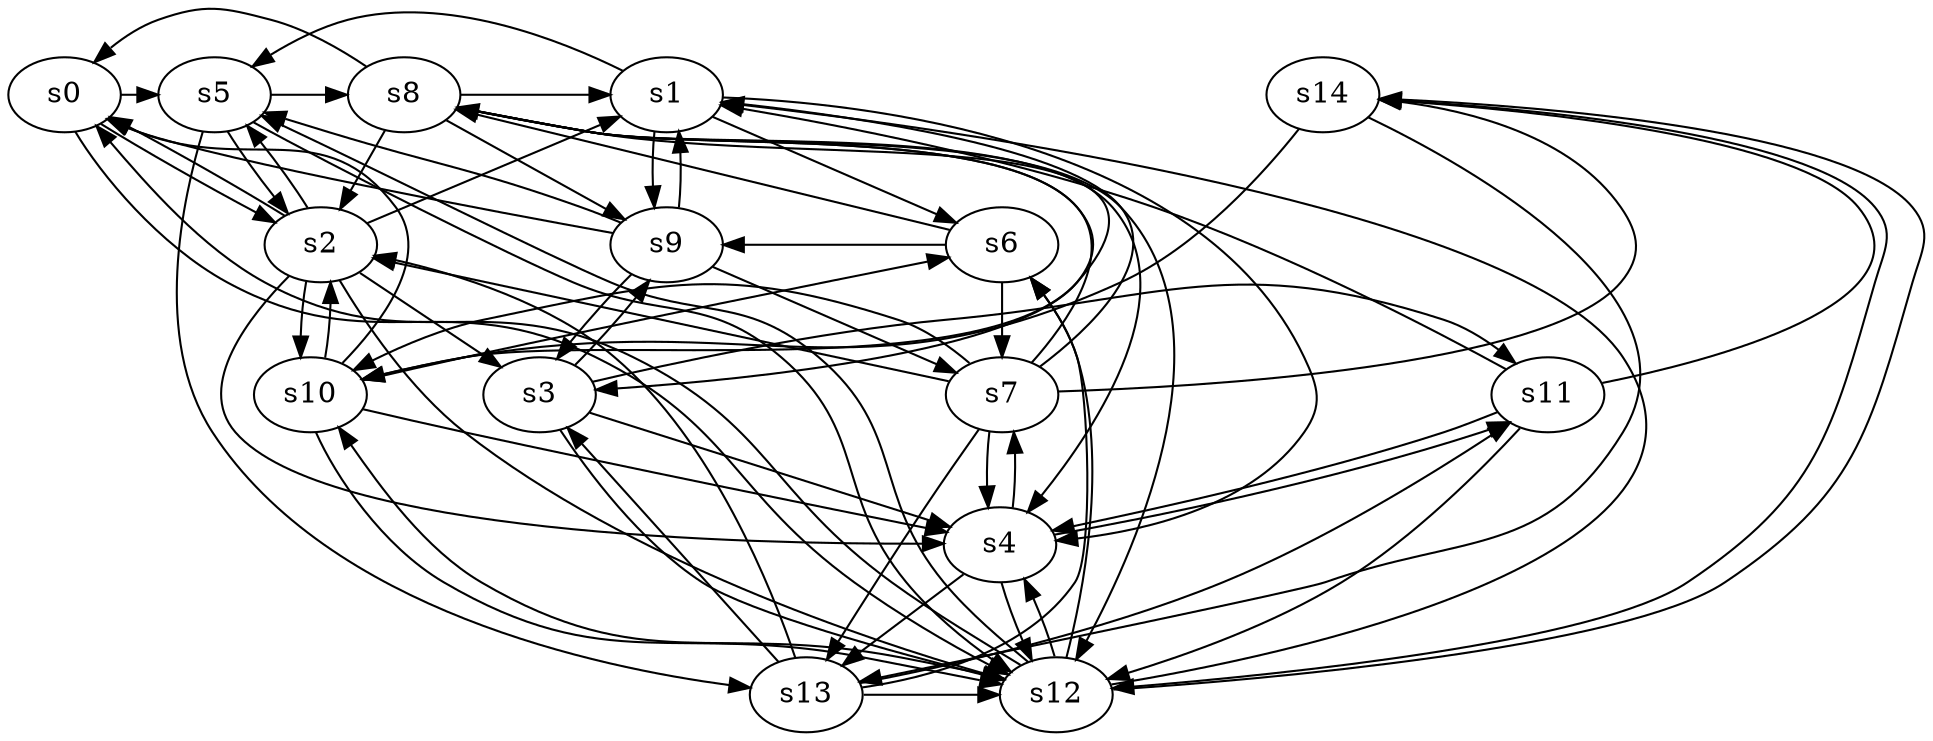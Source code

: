 digraph game_0771_complex_15 {
    s0 [name="s0", player=0];
    s1 [name="s1", player=1, target=1];
    s2 [name="s2", player=1, target=1];
    s3 [name="s3", player=0];
    s4 [name="s4", player=0, target=1];
    s5 [name="s5", player=1];
    s6 [name="s6", player=0];
    s7 [name="s7", player=0];
    s8 [name="s8", player=1];
    s9 [name="s9", player=1];
    s10 [name="s10", player=1, target=1];
    s11 [name="s11", player=0];
    s12 [name="s12", player=1];
    s13 [name="s13", player=0];
    s14 [name="s14", player=1];

    s0 -> s2 [constraint="time % 7 == 1"];
    s0 -> s5 [constraint="!(time % 2 == 1)"];
    s0 -> s12 [constraint="time % 4 == 2"];
    s1 -> s4 [constraint="time % 2 == 1"];
    s1 -> s5 [constraint="time % 2 == 0 && time % 3 == 0"];
    s1 -> s6 [constraint="time == 2 || time == 3 || time == 9 || time == 21 || time == 25"];
    s1 -> s9;
    s2 -> s0 [constraint="time % 3 == 0 && time % 4 == 3"];
    s2 -> s1 [constraint="!(time % 3 == 1)"];
    s2 -> s3;
    s2 -> s4 [constraint="time % 4 == 1 && time % 5 == 3"];
    s2 -> s5 [constraint="!(time % 3 == 2)"];
    s2 -> s10;
    s2 -> s12 [constraint="!(time % 5 == 2)"];
    s3 -> s4;
    s3 -> s9;
    s3 -> s11 [constraint="!(time % 3 == 2)"];
    s3 -> s12 [constraint="time % 4 == 0 && time % 4 == 1"];
    s4 -> s7 [constraint="!(time % 5 == 3)"];
    s4 -> s11 [constraint="time == 19"];
    s4 -> s12;
    s4 -> s13;
    s5 -> s2;
    s5 -> s8 [constraint="time % 2 == 1 || time % 5 == 4"];
    s5 -> s12 [constraint="time % 5 == 4 || time % 3 == 0"];
    s5 -> s13;
    s6 -> s7;
    s6 -> s8 [constraint="time % 3 == 0 || time % 2 == 0"];
    s6 -> s9 [constraint="time % 4 == 2 || time % 4 == 3"];
    s7 -> s1 [constraint="time == 5 || time == 9 || time == 13 || time == 15"];
    s7 -> s2 [constraint="time == 1 || time == 2 || time == 6"];
    s7 -> s4 [constraint="time % 2 == 0"];
    s7 -> s8 [constraint="time % 2 == 1 || time % 4 == 2"];
    s7 -> s10 [constraint="time == 10 || time == 13 || time == 15"];
    s7 -> s13 [constraint="time == 9"];
    s7 -> s14 [constraint="time % 7 == 3"];
    s8 -> s0 [constraint="time % 2 == 0 && time % 5 == 2"];
    s8 -> s1 [constraint="time % 4 == 3 || time % 2 == 1"];
    s8 -> s2 [constraint="!(time % 2 == 0)"];
    s8 -> s3 [constraint="time % 4 == 0"];
    s8 -> s4 [constraint="time % 8 == 5"];
    s8 -> s9 [constraint="!(time % 4 == 1)"];
    s8 -> s10 [constraint="time % 5 == 1 || time % 3 == 0"];
    s8 -> s12 [constraint="time % 2 == 1 && time % 3 == 0"];
    s9 -> s0 [constraint="!(time % 5 == 0)"];
    s9 -> s1 [constraint="time % 4 == 2 || time % 4 == 2"];
    s9 -> s3;
    s9 -> s5 [constraint="time % 4 == 3 && time % 4 == 1"];
    s9 -> s7;
    s10 -> s0 [constraint="!(time % 3 == 2)"];
    s10 -> s2 [constraint="time % 4 == 2"];
    s10 -> s4 [constraint="time % 6 == 2"];
    s10 -> s6 [constraint="time % 5 == 2"];
    s10 -> s12 [constraint="!(time % 3 == 1)"];
    s11 -> s1 [constraint="time % 2 == 0 || time % 5 == 1"];
    s11 -> s4;
    s11 -> s12;
    s11 -> s14 [constraint="time % 3 == 2"];
    s12 -> s0 [constraint="time % 2 == 1"];
    s12 -> s1 [constraint="time % 4 == 1 && time % 4 == 2"];
    s12 -> s4 [constraint="time == 14"];
    s12 -> s5 [constraint="time % 5 == 0 || time % 4 == 3"];
    s12 -> s6 [constraint="time % 5 == 4"];
    s12 -> s10 [constraint="!(time % 3 == 0)"];
    s12 -> s14 [constraint="time == 0"];
    s13 -> s2 [constraint="time % 8 == 7"];
    s13 -> s3 [constraint="time % 4 == 1"];
    s13 -> s6 [constraint="time == 9 || time == 17 || time == 24"];
    s13 -> s11 [constraint="time % 6 == 0"];
    s13 -> s12 [constraint="time % 3 == 0"];
    s14 -> s10 [constraint="!(time % 5 == 4)"];
    s14 -> s12 [constraint="time == 5 || time == 6 || time == 7 || time == 12 || time == 19"];
    s14 -> s13 [constraint="time % 3 == 1 && time % 3 == 0"];
}
